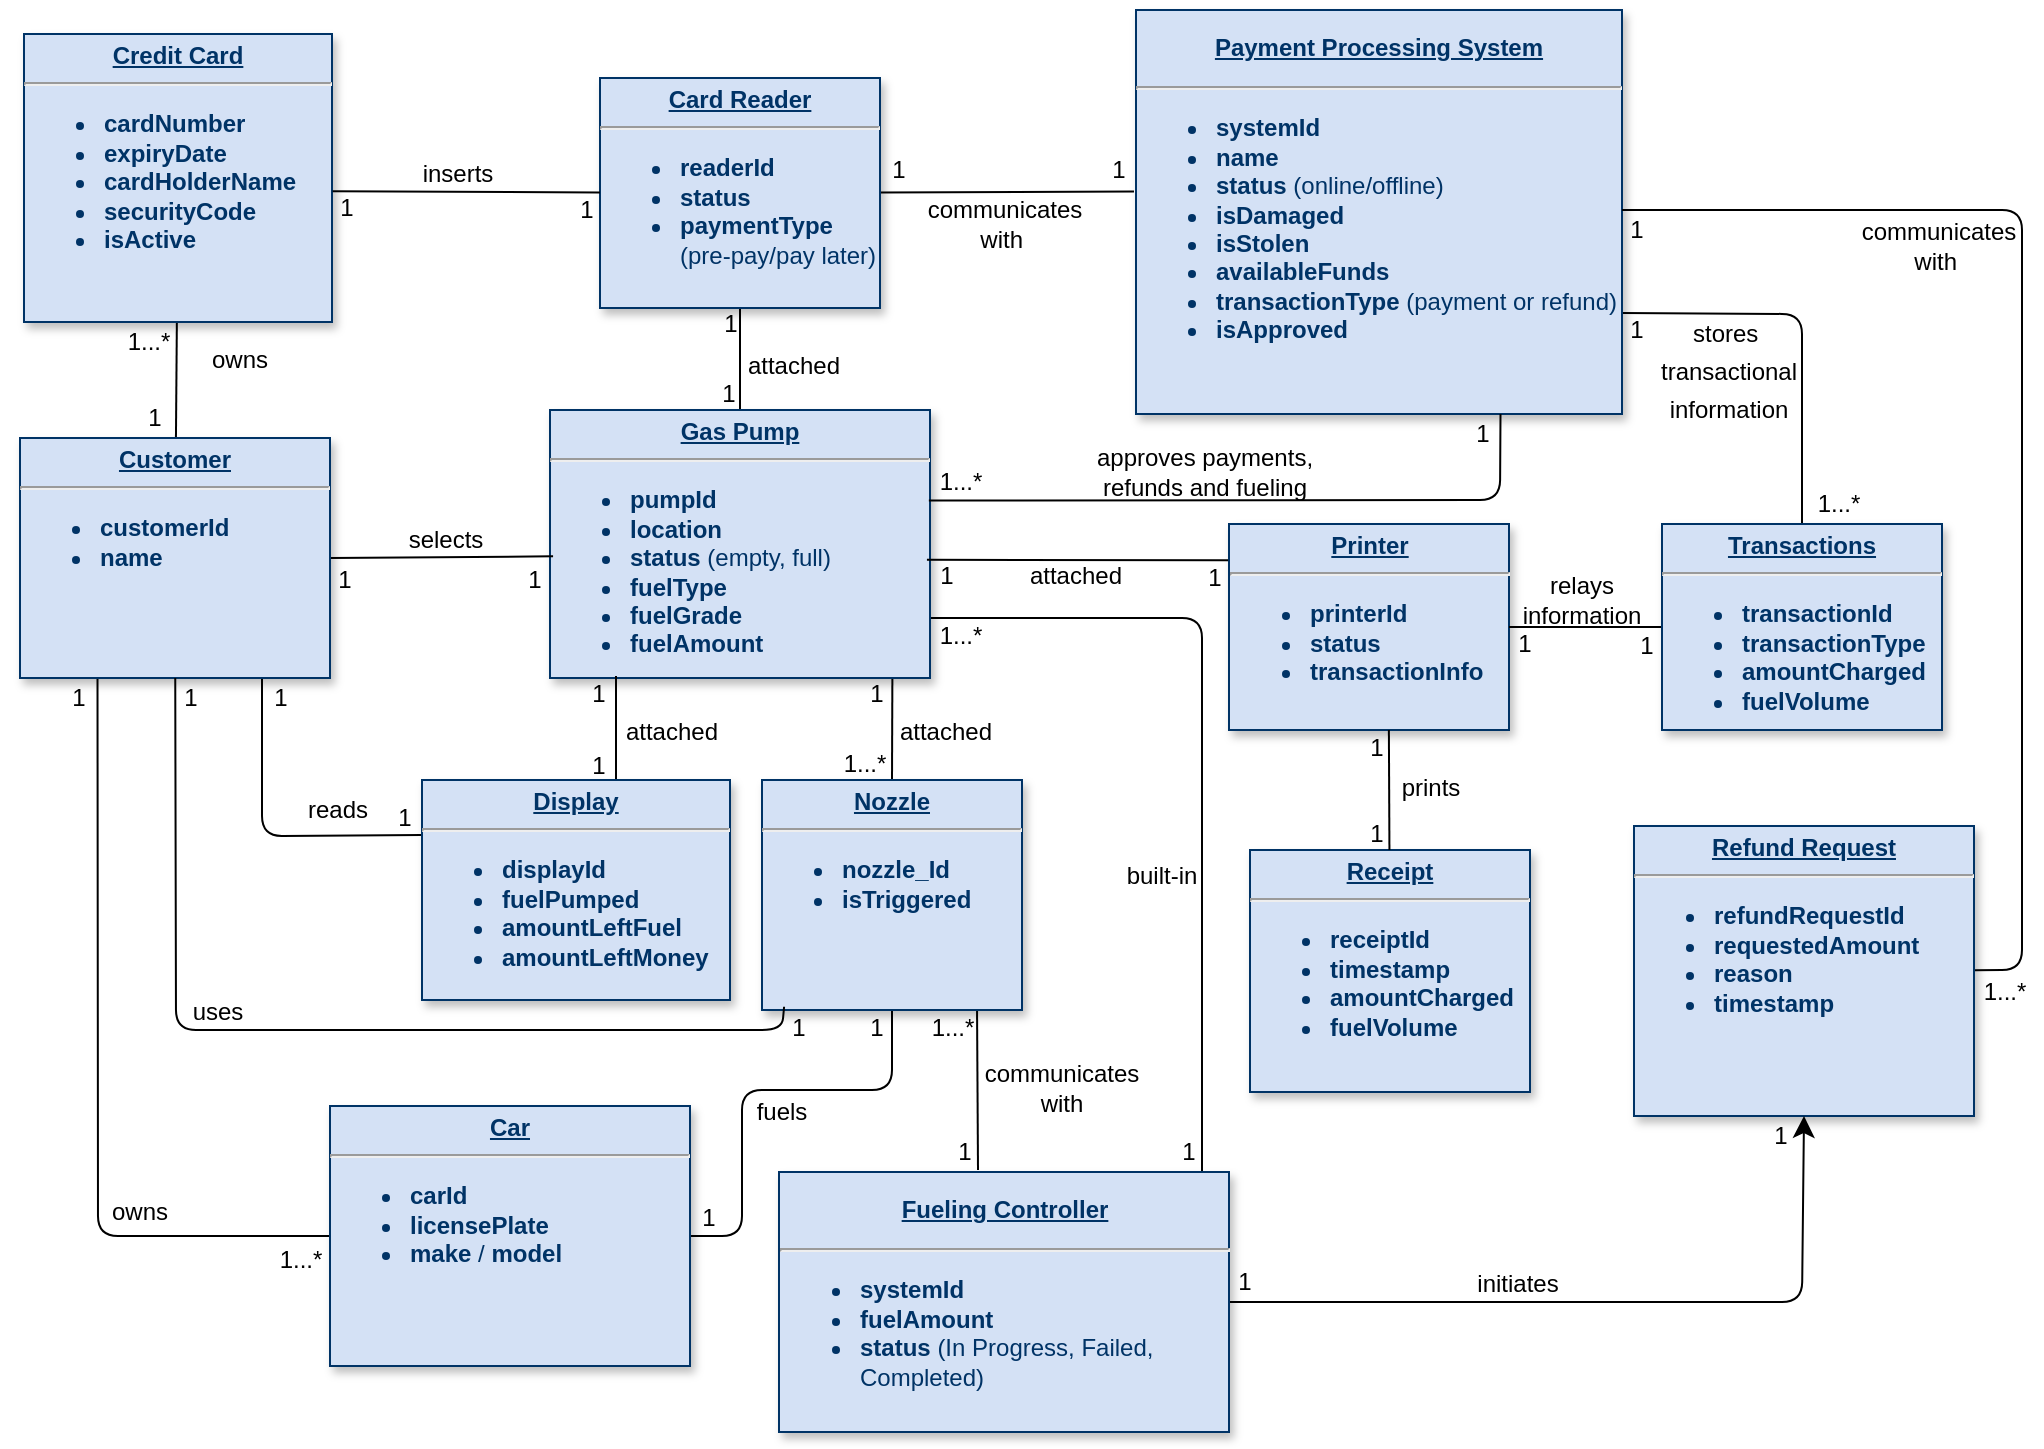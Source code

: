 <mxfile version="26.0.11">
  <diagram name="Page-1" id="efa7a0a1-bf9b-a30e-e6df-94a7791c09e9">
    <mxGraphModel dx="1042" dy="940" grid="1" gridSize="10" guides="1" tooltips="1" connect="1" arrows="1" fold="1" page="1" pageScale="1" pageWidth="826" pageHeight="1169" background="none" math="0" shadow="0">
      <root>
        <mxCell id="0" />
        <mxCell id="1" parent="0" />
        <mxCell id="H8drwvONT6HA2aSeFtqd-174" style="edgeStyle=none;curved=1;rounded=0;orthogonalLoop=1;jettySize=auto;html=1;fontSize=12;startSize=8;endSize=8;endArrow=none;startFill=0;" edge="1" parent="1" source="19">
          <mxGeometry relative="1" as="geometry">
            <mxPoint x="349" y="525" as="sourcePoint" />
            <mxPoint x="379" y="469" as="targetPoint" />
          </mxGeometry>
        </mxCell>
        <mxCell id="H8drwvONT6HA2aSeFtqd-224" style="edgeStyle=none;curved=1;rounded=0;orthogonalLoop=1;jettySize=auto;html=1;entryX=0.5;entryY=0;entryDx=0;entryDy=0;fontSize=12;startSize=8;endSize=8;endArrow=none;startFill=0;exitX=0.901;exitY=0.992;exitDx=0;exitDy=0;exitPerimeter=0;" edge="1" parent="1" source="19" target="H8drwvONT6HA2aSeFtqd-126">
          <mxGeometry relative="1" as="geometry">
            <mxPoint x="455" y="657" as="sourcePoint" />
          </mxGeometry>
        </mxCell>
        <mxCell id="H8drwvONT6HA2aSeFtqd-225" style="edgeStyle=none;curved=0;rounded=1;orthogonalLoop=1;jettySize=auto;html=1;fontSize=12;startSize=8;endSize=8;endArrow=none;startFill=0;entryX=0.94;entryY=0.007;entryDx=0;entryDy=0;entryPerimeter=0;" edge="1" parent="1" target="H8drwvONT6HA2aSeFtqd-220">
          <mxGeometry relative="1" as="geometry">
            <mxPoint x="472" y="624" as="sourcePoint" />
            <mxPoint x="590" y="860" as="targetPoint" />
            <Array as="points">
              <mxPoint x="610" y="624" />
            </Array>
          </mxGeometry>
        </mxCell>
        <mxCell id="19" value="&lt;p style=&quot;margin: 0px; margin-top: 4px; text-align: center; text-decoration: underline;&quot;&gt;&lt;b&gt;Gas Pump&lt;/b&gt;&lt;/p&gt;&lt;hr&gt;&lt;p class=&quot;p1&quot;&gt;&lt;/p&gt;&lt;ul&gt;&lt;li&gt;&lt;span class=&quot;s1&quot;&gt;&lt;b&gt;pumpId&lt;/b&gt;&lt;/span&gt;&amp;nbsp;&lt;/li&gt;&lt;li&gt;&lt;b&gt;location&lt;/b&gt;&lt;span style=&quot;background-color: transparent; color: light-dark(rgb(0, 51, 102), rgb(161, 205, 249));&quot;&gt;&amp;nbsp;&lt;/span&gt;&lt;/li&gt;&lt;li&gt;&lt;span style=&quot;background-color: transparent; color: light-dark(rgb(0, 51, 102), rgb(161, 205, 249));&quot; class=&quot;s1&quot;&gt;&lt;b&gt;status&lt;/b&gt;&lt;/span&gt;&lt;span style=&quot;background-color: transparent; color: light-dark(rgb(0, 51, 102), rgb(161, 205, 249));&quot;&gt;&amp;nbsp;(empty, full)&lt;/span&gt;&lt;/li&gt;&lt;li style=&quot;&quot;&gt;&lt;span style=&quot;background-color: transparent; color: light-dark(rgb(0, 51, 102), rgb(161, 205, 249));&quot;&gt;&lt;b&gt;fuelType&lt;/b&gt;&lt;/span&gt;&lt;/li&gt;&lt;li style=&quot;&quot;&gt;&lt;span style=&quot;background-color: transparent; color: light-dark(rgb(0, 51, 102), rgb(161, 205, 249));&quot;&gt;&lt;b&gt;fuelGrade&lt;/b&gt;&lt;/span&gt;&lt;/li&gt;&lt;li style=&quot;&quot;&gt;&lt;span style=&quot;background-color: transparent; color: light-dark(rgb(0, 51, 102), rgb(161, 205, 249));&quot;&gt;&lt;b&gt;fuelAmount&lt;/b&gt;&lt;/span&gt;&lt;/li&gt;&lt;/ul&gt;&lt;p&gt;&lt;/p&gt;" style="verticalAlign=top;align=left;overflow=fill;fontSize=12;fontFamily=Helvetica;html=1;strokeColor=#003366;shadow=1;fillColor=#D4E1F5;fontColor=#003366" parent="1" vertex="1">
          <mxGeometry x="284" y="520" width="190" height="134" as="geometry" />
        </mxCell>
        <mxCell id="H8drwvONT6HA2aSeFtqd-175" style="edgeStyle=none;curved=1;rounded=0;orthogonalLoop=1;jettySize=auto;html=1;entryX=0;entryY=0.5;entryDx=0;entryDy=0;fontSize=12;startSize=8;endSize=8;endArrow=none;startFill=0;" edge="1" parent="1" source="20">
          <mxGeometry relative="1" as="geometry">
            <mxPoint x="576" y="410.75" as="targetPoint" />
          </mxGeometry>
        </mxCell>
        <mxCell id="20" value="&lt;p style=&quot;margin: 0px; margin-top: 4px; text-align: center; text-decoration: underline;&quot;&gt;&lt;b&gt;Card Reader&lt;/b&gt;&lt;/p&gt;&lt;hr&gt;&lt;p class=&quot;p1&quot;&gt;&lt;/p&gt;&lt;ul&gt;&lt;li&gt;&lt;span class=&quot;s1&quot;&gt;&lt;b&gt;readerId&lt;/b&gt;&lt;/span&gt;&lt;/li&gt;&lt;li&gt;&lt;span style=&quot;background-color: transparent; color: light-dark(rgb(0, 51, 102), rgb(161, 205, 249));&quot; class=&quot;s1&quot;&gt;&lt;b&gt;status&lt;/b&gt;&lt;/span&gt;&lt;span style=&quot;background-color: transparent; color: light-dark(rgb(0, 51, 102), rgb(161, 205, 249));&quot;&gt;&amp;nbsp;&lt;/span&gt;&lt;/li&gt;&lt;li&gt;&lt;span style=&quot;background-color: transparent; color: light-dark(rgb(0, 51, 102), rgb(161, 205, 249));&quot;&gt;&lt;b&gt;paymentType&lt;/b&gt;&lt;br&gt;(pre-pay/pay later)&lt;/span&gt;&lt;/li&gt;&lt;/ul&gt;&lt;p&gt;&lt;/p&gt;" style="verticalAlign=top;align=left;overflow=fill;fontSize=12;fontFamily=Helvetica;html=1;strokeColor=#003366;shadow=1;fillColor=#D4E1F5;fontColor=#003366" parent="1" vertex="1">
          <mxGeometry x="309" y="354" width="140" height="115" as="geometry" />
        </mxCell>
        <mxCell id="H8drwvONT6HA2aSeFtqd-249" style="edgeStyle=none;curved=1;rounded=0;orthogonalLoop=1;jettySize=auto;html=1;fontSize=12;startSize=8;endSize=8;endArrow=none;startFill=0;" edge="1" parent="1" source="21" target="25">
          <mxGeometry relative="1" as="geometry" />
        </mxCell>
        <mxCell id="21" value="&lt;p style=&quot;margin: 0px; margin-top: 4px; text-align: center; text-decoration: underline;&quot;&gt;&lt;strong&gt;Credit Card&lt;/strong&gt;&lt;/p&gt;&lt;hr&gt;&lt;p class=&quot;p1&quot;&gt;&lt;/p&gt;&lt;ul&gt;&lt;li&gt;&lt;b&gt;cardNumber&lt;/b&gt;&lt;/li&gt;&lt;li&gt;&lt;b style=&quot;background-color: transparent; color: light-dark(rgb(0, 51, 102), rgb(161, 205, 249));&quot;&gt;expiryDate&lt;/b&gt;&lt;/li&gt;&lt;li&gt;&lt;b style=&quot;background-color: transparent; color: light-dark(rgb(0, 51, 102), rgb(161, 205, 249));&quot;&gt;cardHolderName&lt;/b&gt;&lt;/li&gt;&lt;li&gt;&lt;b&gt;securityCode&lt;/b&gt;&lt;span style=&quot;background-color: transparent; color: light-dark(rgb(0, 51, 102), rgb(161, 205, 249));&quot;&gt;&amp;nbsp;&lt;/span&gt;&lt;/li&gt;&lt;li&gt;&lt;b style=&quot;background-color: transparent; color: light-dark(rgb(0, 51, 102), rgb(161, 205, 249));&quot;&gt;isActive&lt;/b&gt;&lt;/li&gt;&lt;/ul&gt;&lt;p&gt;&lt;/p&gt;" style="verticalAlign=top;align=left;overflow=fill;fontSize=12;fontFamily=Helvetica;html=1;strokeColor=#003366;shadow=1;fillColor=#D4E1F5;fontColor=#003366" parent="1" vertex="1">
          <mxGeometry x="21" y="332" width="154" height="144" as="geometry" />
        </mxCell>
        <mxCell id="H8drwvONT6HA2aSeFtqd-265" style="edgeStyle=none;curved=0;rounded=1;orthogonalLoop=1;jettySize=auto;html=1;exitX=1;exitY=0.75;exitDx=0;exitDy=0;entryX=0.5;entryY=0;entryDx=0;entryDy=0;fontSize=12;startSize=8;endSize=8;endArrow=none;startFill=0;" edge="1" parent="1" source="24" target="H8drwvONT6HA2aSeFtqd-257">
          <mxGeometry relative="1" as="geometry">
            <Array as="points">
              <mxPoint x="910" y="472" />
            </Array>
          </mxGeometry>
        </mxCell>
        <mxCell id="24" value="&lt;p style=&quot;text-align: center;&quot; class=&quot;p1&quot;&gt;&lt;b&gt;&lt;u&gt;Payment Processing System&lt;/u&gt;&lt;/b&gt;&lt;/p&gt;&lt;hr&gt;&lt;p class=&quot;p1&quot;&gt;&lt;/p&gt;&lt;ul&gt;&lt;li&gt;&lt;span class=&quot;s1&quot;&gt;&lt;b&gt;systemId&lt;/b&gt;&lt;/span&gt;&lt;/li&gt;&lt;li&gt;&lt;b style=&quot;background-color: transparent; color: light-dark(rgb(0, 51, 102), rgb(161, 205, 249));&quot;&gt;name&lt;/b&gt;&lt;/li&gt;&lt;li&gt;&lt;b&gt;status&lt;/b&gt;&lt;span style=&quot;background-color: transparent; color: light-dark(rgb(0, 51, 102), rgb(161, 205, 249));&quot;&gt;&amp;nbsp;(online/offline)&lt;/span&gt;&lt;/li&gt;&lt;li&gt;&lt;b&gt;isDamaged&lt;/b&gt;&lt;/li&gt;&lt;li&gt;&lt;b&gt;isStolen&lt;/b&gt;&lt;/li&gt;&lt;li&gt;&lt;b&gt;availableFunds&lt;/b&gt;&lt;/li&gt;&lt;li&gt;&lt;b&gt;transactionType &lt;/b&gt;(payment or refund)&lt;/li&gt;&lt;li&gt;&lt;b&gt;isApproved&lt;/b&gt;&lt;/li&gt;&lt;/ul&gt;&lt;p&gt;&lt;/p&gt;" style="verticalAlign=top;align=left;overflow=fill;fontSize=12;fontFamily=Helvetica;html=1;strokeColor=#003366;shadow=1;fillColor=#D4E1F5;fontColor=#003366" parent="1" vertex="1">
          <mxGeometry x="577" y="320" width="243" height="202" as="geometry" />
        </mxCell>
        <mxCell id="H8drwvONT6HA2aSeFtqd-135" style="edgeStyle=none;curved=1;rounded=0;orthogonalLoop=1;jettySize=auto;html=1;fontSize=12;startSize=8;endSize=8;endArrow=none;startFill=0;entryX=0.008;entryY=0.546;entryDx=0;entryDy=0;entryPerimeter=0;" edge="1" parent="1" target="19">
          <mxGeometry relative="1" as="geometry">
            <mxPoint x="174" y="594.0" as="sourcePoint" />
            <mxPoint x="280" y="594" as="targetPoint" />
          </mxGeometry>
        </mxCell>
        <mxCell id="H8drwvONT6HA2aSeFtqd-222" style="edgeStyle=none;curved=0;rounded=1;orthogonalLoop=1;jettySize=auto;html=1;entryX=0;entryY=0.25;entryDx=0;entryDy=0;fontSize=12;startSize=8;endSize=8;endArrow=none;startFill=0;" edge="1" parent="1" target="28">
          <mxGeometry relative="1" as="geometry">
            <mxPoint x="140" y="650" as="sourcePoint" />
            <Array as="points">
              <mxPoint x="140" y="733" />
            </Array>
          </mxGeometry>
        </mxCell>
        <mxCell id="H8drwvONT6HA2aSeFtqd-229" style="edgeStyle=none;curved=0;rounded=1;orthogonalLoop=1;jettySize=auto;html=1;exitX=0.25;exitY=1;exitDx=0;exitDy=0;entryX=0;entryY=0.5;entryDx=0;entryDy=0;fontSize=12;startSize=8;endSize=8;endArrow=none;startFill=0;" edge="1" parent="1" source="25" target="H8drwvONT6HA2aSeFtqd-144">
          <mxGeometry relative="1" as="geometry">
            <Array as="points">
              <mxPoint x="58" y="933" />
            </Array>
          </mxGeometry>
        </mxCell>
        <mxCell id="25" value="&lt;p style=&quot;margin: 0px; margin-top: 4px; text-align: center; text-decoration: underline;&quot;&gt;&lt;b&gt;Customer&lt;/b&gt;&lt;/p&gt;&lt;hr&gt;&lt;p class=&quot;p1&quot;&gt;&lt;/p&gt;&lt;ul&gt;&lt;li&gt;&lt;span class=&quot;s1&quot;&gt;&lt;b&gt;customerId&lt;/b&gt;&lt;/span&gt;&amp;nbsp;&lt;/li&gt;&lt;li&gt;&lt;span class=&quot;s1&quot;&gt;&lt;b&gt;name&lt;/b&gt;&lt;/span&gt;&amp;nbsp;&lt;/li&gt;&lt;/ul&gt;&lt;p&gt;&lt;/p&gt;" style="verticalAlign=top;align=left;overflow=fill;fontSize=12;fontFamily=Helvetica;html=1;strokeColor=#003366;shadow=1;fillColor=#D4E1F5;fontColor=#003366" parent="1" vertex="1">
          <mxGeometry x="19" y="534" width="155" height="120" as="geometry" />
        </mxCell>
        <mxCell id="H8drwvONT6HA2aSeFtqd-114" style="edgeStyle=none;curved=1;rounded=0;orthogonalLoop=1;jettySize=auto;html=1;entryX=0;entryY=0.5;entryDx=0;entryDy=0;fontSize=12;startSize=8;endSize=8;" edge="1" parent="1" source="25" target="25">
          <mxGeometry relative="1" as="geometry" />
        </mxCell>
        <mxCell id="H8drwvONT6HA2aSeFtqd-233" style="edgeStyle=none;curved=1;rounded=0;orthogonalLoop=1;jettySize=auto;html=1;fontSize=12;startSize=8;endSize=8;endArrow=none;startFill=0;exitX=0.827;exitY=0.986;exitDx=0;exitDy=0;exitPerimeter=0;" edge="1" parent="1" source="H8drwvONT6HA2aSeFtqd-126">
          <mxGeometry relative="1" as="geometry">
            <mxPoint x="498" y="784" as="sourcePoint" />
            <mxPoint x="498" y="900" as="targetPoint" />
          </mxGeometry>
        </mxCell>
        <mxCell id="H8drwvONT6HA2aSeFtqd-238" style="edgeStyle=none;curved=0;rounded=1;orthogonalLoop=1;jettySize=auto;html=1;entryX=1;entryY=0.5;entryDx=0;entryDy=0;fontSize=12;startSize=8;endSize=8;endArrow=none;startFill=0;" edge="1" parent="1" source="H8drwvONT6HA2aSeFtqd-126" target="H8drwvONT6HA2aSeFtqd-144">
          <mxGeometry relative="1" as="geometry">
            <Array as="points">
              <mxPoint x="455" y="860" />
              <mxPoint x="380" y="860" />
              <mxPoint x="380" y="890" />
              <mxPoint x="380" y="933" />
            </Array>
          </mxGeometry>
        </mxCell>
        <mxCell id="H8drwvONT6HA2aSeFtqd-126" value="&lt;p style=&quot;margin: 0px; margin-top: 4px; text-align: center; text-decoration: underline;&quot;&gt;&lt;b&gt;Nozzle&lt;/b&gt;&lt;/p&gt;&lt;hr&gt;&lt;p class=&quot;p1&quot;&gt;&lt;/p&gt;&lt;ul&gt;&lt;li&gt;&lt;span class=&quot;s1&quot;&gt;&lt;b&gt;nozzle_&lt;/b&gt;&lt;/span&gt;&lt;b&gt;Id&lt;/b&gt;&lt;span style=&quot;background-color: transparent; color: light-dark(rgb(0, 51, 102), rgb(161, 205, 249));&quot;&gt;&amp;nbsp;&lt;/span&gt;&amp;nbsp;&lt;/li&gt;&lt;li&gt;&lt;span style=&quot;background-color: transparent; color: light-dark(rgb(0, 51, 102), rgb(161, 205, 249));&quot; class=&quot;s2&quot;&gt;&lt;b&gt;isTriggered&lt;/b&gt;&amp;nbsp;&lt;/span&gt;&lt;/li&gt;&lt;/ul&gt;&lt;p&gt;&lt;/p&gt;" style="verticalAlign=top;align=left;overflow=fill;fontSize=12;fontFamily=Helvetica;html=1;strokeColor=#003366;shadow=1;fillColor=#D4E1F5;fontColor=#003366" vertex="1" parent="1">
          <mxGeometry x="390" y="705" width="130" height="115" as="geometry" />
        </mxCell>
        <mxCell id="H8drwvONT6HA2aSeFtqd-129" style="edgeStyle=none;curved=1;rounded=0;orthogonalLoop=1;jettySize=auto;html=1;entryX=1;entryY=0.5;entryDx=0;entryDy=0;fontSize=12;startSize=8;endSize=8;" edge="1" parent="1">
          <mxGeometry relative="1" as="geometry">
            <mxPoint x="174" y="594.0" as="sourcePoint" />
            <mxPoint x="174" y="594.0" as="targetPoint" />
          </mxGeometry>
        </mxCell>
        <mxCell id="H8drwvONT6HA2aSeFtqd-144" value="&lt;p style=&quot;margin: 0px; margin-top: 4px; text-align: center; text-decoration: underline;&quot;&gt;&lt;b&gt;Car&lt;/b&gt;&lt;/p&gt;&lt;hr&gt;&lt;p class=&quot;p1&quot;&gt;&lt;/p&gt;&lt;ul&gt;&lt;li&gt;&lt;span class=&quot;s1&quot;&gt;&lt;b&gt;carId&lt;/b&gt;&lt;/span&gt;&amp;nbsp;&lt;/li&gt;&lt;li&gt;&lt;b&gt;licensePlate&lt;/b&gt;&lt;span style=&quot;background-color: transparent; color: light-dark(rgb(0, 51, 102), rgb(161, 205, 249));&quot;&gt;&amp;nbsp;&lt;/span&gt;&lt;/li&gt;&lt;li&gt;&lt;b style=&quot;background-color: transparent; color: light-dark(rgb(0, 51, 102), rgb(161, 205, 249));&quot;&gt;make&lt;/b&gt;&lt;span style=&quot;background-color: transparent; color: light-dark(rgb(0, 51, 102), rgb(161, 205, 249));&quot; class=&quot;s2&quot;&gt; / &lt;/span&gt;&lt;b style=&quot;background-color: transparent; color: light-dark(rgb(0, 51, 102), rgb(161, 205, 249));&quot;&gt;model&lt;/b&gt;&lt;/li&gt;&lt;/ul&gt;&lt;p&gt;&lt;/p&gt;" style="verticalAlign=top;align=left;overflow=fill;fontSize=12;fontFamily=Helvetica;html=1;strokeColor=#003366;shadow=1;fillColor=#D4E1F5;fontColor=#003366" vertex="1" parent="1">
          <mxGeometry x="174" y="868" width="180" height="130" as="geometry" />
        </mxCell>
        <mxCell id="H8drwvONT6HA2aSeFtqd-221" style="edgeStyle=none;curved=1;rounded=0;orthogonalLoop=1;jettySize=auto;html=1;fontSize=12;startSize=8;endSize=8;endArrow=none;startFill=0;" edge="1" parent="1">
          <mxGeometry relative="1" as="geometry">
            <mxPoint x="317" y="708" as="sourcePoint" />
            <mxPoint x="317" y="653" as="targetPoint" />
          </mxGeometry>
        </mxCell>
        <mxCell id="28" value="&lt;p style=&quot;margin: 0px; margin-top: 4px; text-align: center; text-decoration: underline;&quot;&gt;&lt;strong&gt;Display&lt;/strong&gt;&lt;/p&gt;&lt;hr&gt;&lt;p class=&quot;p1&quot;&gt;&lt;/p&gt;&lt;ul&gt;&lt;li&gt;&lt;b&gt;&lt;span class=&quot;s1&quot;&gt;displayId&lt;/span&gt;&amp;nbsp;&lt;/b&gt;&lt;/li&gt;&lt;li&gt;&lt;span style=&quot;background-color: transparent; color: light-dark(rgb(0, 51, 102), rgb(161, 205, 249));&quot;&gt;&lt;b&gt;fuelPumped&lt;/b&gt;&lt;/span&gt;&lt;/li&gt;&lt;li&gt;&lt;span style=&quot;background-color: transparent; color: light-dark(rgb(0, 51, 102), rgb(161, 205, 249));&quot;&gt;&lt;b&gt;amountLeftFuel&lt;/b&gt;&lt;/span&gt;&lt;/li&gt;&lt;li&gt;&lt;span style=&quot;background-color: transparent; color: light-dark(rgb(0, 51, 102), rgb(161, 205, 249));&quot;&gt;&lt;b&gt;amountLeftMoney&lt;/b&gt;&amp;nbsp;&lt;/span&gt;&lt;/li&gt;&lt;/ul&gt;&lt;p&gt;&lt;/p&gt;" style="verticalAlign=top;align=left;overflow=fill;fontSize=12;fontFamily=Helvetica;html=1;strokeColor=#003366;shadow=1;fillColor=#D4E1F5;fontColor=#003366" parent="1" vertex="1">
          <mxGeometry x="220" y="705" width="154" height="110" as="geometry" />
        </mxCell>
        <mxCell id="H8drwvONT6HA2aSeFtqd-151" value="inserts" style="text;html=1;align=center;verticalAlign=middle;whiteSpace=wrap;rounded=0;" vertex="1" parent="1">
          <mxGeometry x="208" y="387" width="60" height="30" as="geometry" />
        </mxCell>
        <mxCell id="H8drwvONT6HA2aSeFtqd-153" value="owns" style="text;html=1;align=center;verticalAlign=middle;whiteSpace=wrap;rounded=0;" vertex="1" parent="1">
          <mxGeometry x="99" y="480" width="60" height="30" as="geometry" />
        </mxCell>
        <mxCell id="H8drwvONT6HA2aSeFtqd-154" value="attached" style="text;html=1;align=center;verticalAlign=middle;whiteSpace=wrap;rounded=0;" vertex="1" parent="1">
          <mxGeometry x="376" y="483" width="60" height="30" as="geometry" />
        </mxCell>
        <mxCell id="H8drwvONT6HA2aSeFtqd-155" value="attached" style="text;html=1;align=center;verticalAlign=middle;whiteSpace=wrap;rounded=0;" vertex="1" parent="1">
          <mxGeometry x="452" y="666" width="60" height="30" as="geometry" />
        </mxCell>
        <mxCell id="H8drwvONT6HA2aSeFtqd-156" value="attached" style="text;html=1;align=center;verticalAlign=middle;whiteSpace=wrap;rounded=0;" vertex="1" parent="1">
          <mxGeometry x="315" y="666" width="60" height="30" as="geometry" />
        </mxCell>
        <mxCell id="H8drwvONT6HA2aSeFtqd-160" value="uses" style="text;html=1;align=center;verticalAlign=middle;whiteSpace=wrap;rounded=0;" vertex="1" parent="1">
          <mxGeometry x="88" y="806" width="60" height="30" as="geometry" />
        </mxCell>
        <mxCell id="H8drwvONT6HA2aSeFtqd-161" value="&lt;p style=&quot;margin: 0px; margin-top: 4px; text-align: center; text-decoration: underline;&quot;&gt;&lt;b&gt;Printer&lt;/b&gt;&lt;/p&gt;&lt;hr&gt;&lt;p class=&quot;p1&quot;&gt;&lt;/p&gt;&lt;ul&gt;&lt;li&gt;&lt;span class=&quot;s1&quot;&gt;&lt;b&gt;printerId&lt;/b&gt;&lt;/span&gt;&lt;/li&gt;&lt;li&gt;&lt;b style=&quot;background-color: transparent; color: light-dark(rgb(0, 51, 102), rgb(161, 205, 249));&quot;&gt;status&lt;/b&gt;&lt;span style=&quot;background-color: transparent; color: light-dark(rgb(0, 51, 102), rgb(161, 205, 249));&quot; class=&quot;s2&quot;&gt;&amp;nbsp;&lt;/span&gt;&lt;/li&gt;&lt;li&gt;&lt;b&gt;transactionInfo&lt;/b&gt;&lt;/li&gt;&lt;/ul&gt;&lt;p&gt;&lt;/p&gt;" style="verticalAlign=top;align=left;overflow=fill;fontSize=12;fontFamily=Helvetica;html=1;strokeColor=#003366;shadow=1;fillColor=#D4E1F5;fontColor=#003366" vertex="1" parent="1">
          <mxGeometry x="623.5" y="577" width="140" height="103" as="geometry" />
        </mxCell>
        <mxCell id="H8drwvONT6HA2aSeFtqd-163" value="&lt;p style=&quot;margin: 0px; margin-top: 4px; text-align: center; text-decoration: underline;&quot;&gt;&lt;b&gt;Receipt&lt;/b&gt;&lt;/p&gt;&lt;hr&gt;&lt;p class=&quot;p1&quot;&gt;&lt;/p&gt;&lt;ul&gt;&lt;li&gt;&lt;span class=&quot;s1&quot;&gt;&lt;b&gt;receiptId&lt;/b&gt;&lt;/span&gt;&amp;nbsp;&lt;/li&gt;&lt;li&gt;&lt;b&gt;timestamp&lt;/b&gt;&lt;span style=&quot;background-color: transparent; color: light-dark(rgb(0, 51, 102), rgb(161, 205, 249));&quot;&gt;&amp;nbsp;&lt;/span&gt;&lt;/li&gt;&lt;li&gt;&lt;b style=&quot;background-color: transparent; color: light-dark(rgb(0, 51, 102), rgb(161, 205, 249));&quot;&gt;amountCharged&lt;/b&gt;&lt;/li&gt;&lt;li&gt;&lt;b&gt;fuelVolume&lt;/b&gt;&lt;span style=&quot;background-color: transparent; color: light-dark(rgb(0, 51, 102), rgb(161, 205, 249));&quot;&gt;&amp;nbsp;&lt;/span&gt;&lt;/li&gt;&lt;/ul&gt;&lt;p&gt;&lt;/p&gt;" style="verticalAlign=top;align=left;overflow=fill;fontSize=12;fontFamily=Helvetica;html=1;strokeColor=#003366;shadow=1;fillColor=#D4E1F5;fontColor=#003366" vertex="1" parent="1">
          <mxGeometry x="634" y="740" width="140" height="121" as="geometry" />
        </mxCell>
        <mxCell id="H8drwvONT6HA2aSeFtqd-166" value="prints" style="text;html=1;align=center;verticalAlign=middle;whiteSpace=wrap;rounded=0;" vertex="1" parent="1">
          <mxGeometry x="695" y="694.5" width="59" height="29.5" as="geometry" />
        </mxCell>
        <mxCell id="H8drwvONT6HA2aSeFtqd-167" value="attached" style="text;html=1;align=center;verticalAlign=middle;whiteSpace=wrap;rounded=0;" vertex="1" parent="1">
          <mxGeometry x="517" y="588" width="60" height="30" as="geometry" />
        </mxCell>
        <mxCell id="H8drwvONT6HA2aSeFtqd-168" value="owns" style="text;html=1;align=center;verticalAlign=middle;whiteSpace=wrap;rounded=0;" vertex="1" parent="1">
          <mxGeometry x="39" y="901" width="80" height="40" as="geometry" />
        </mxCell>
        <mxCell id="H8drwvONT6HA2aSeFtqd-169" value="reads" style="text;html=1;align=center;verticalAlign=middle;whiteSpace=wrap;rounded=0;" vertex="1" parent="1">
          <mxGeometry x="148" y="705" width="60" height="30" as="geometry" />
        </mxCell>
        <mxCell id="H8drwvONT6HA2aSeFtqd-170" value="selects" style="text;html=1;align=center;verticalAlign=middle;whiteSpace=wrap;rounded=0;" vertex="1" parent="1">
          <mxGeometry x="202" y="570" width="60" height="30" as="geometry" />
        </mxCell>
        <mxCell id="H8drwvONT6HA2aSeFtqd-171" value="fuels" style="text;html=1;align=center;verticalAlign=middle;whiteSpace=wrap;rounded=0;" vertex="1" parent="1">
          <mxGeometry x="370" y="856" width="60" height="30" as="geometry" />
        </mxCell>
        <mxCell id="H8drwvONT6HA2aSeFtqd-172" value="approves payments, refunds and fueling" style="text;html=1;align=center;verticalAlign=middle;whiteSpace=wrap;rounded=0;" vertex="1" parent="1">
          <mxGeometry x="546" y="536" width="131" height="30" as="geometry" />
        </mxCell>
        <mxCell id="H8drwvONT6HA2aSeFtqd-176" value="&lt;p class=&quot;p1&quot;&gt;communicates with&lt;span style=&quot;&quot; class=&quot;Apple-converted-space&quot;&gt;&amp;nbsp;&lt;/span&gt;&lt;/p&gt;" style="text;html=1;align=center;verticalAlign=middle;whiteSpace=wrap;rounded=0;" vertex="1" parent="1">
          <mxGeometry x="459.5" y="402" width="103" height="50" as="geometry" />
        </mxCell>
        <mxCell id="H8drwvONT6HA2aSeFtqd-182" value="1...*" style="edgeLabel;html=1;align=center;verticalAlign=middle;resizable=0;points=[];fontSize=12;labelBackgroundColor=none;" vertex="1" connectable="0" parent="1">
          <mxGeometry x="91.999" y="568.003" as="geometry">
            <mxPoint x="-9" y="-82" as="offset" />
          </mxGeometry>
        </mxCell>
        <mxCell id="H8drwvONT6HA2aSeFtqd-184" value="1" style="edgeLabel;html=1;align=center;verticalAlign=middle;resizable=0;points=[];fontSize=12;labelBackgroundColor=none;" vertex="1" connectable="0" parent="1">
          <mxGeometry x="190.999" y="501.003" as="geometry">
            <mxPoint x="-9" y="-82" as="offset" />
          </mxGeometry>
        </mxCell>
        <mxCell id="H8drwvONT6HA2aSeFtqd-185" value="1" style="edgeLabel;html=1;align=center;verticalAlign=middle;resizable=0;points=[];fontSize=12;labelBackgroundColor=none;" vertex="1" connectable="0" parent="1">
          <mxGeometry x="310.999" y="502.003" as="geometry">
            <mxPoint x="-9" y="-82" as="offset" />
          </mxGeometry>
        </mxCell>
        <mxCell id="H8drwvONT6HA2aSeFtqd-186" value="1" style="edgeLabel;html=1;align=center;verticalAlign=middle;resizable=0;points=[];fontSize=12;labelBackgroundColor=none;" vertex="1" connectable="0" parent="1">
          <mxGeometry x="189.999" y="687.003" as="geometry">
            <mxPoint x="-9" y="-82" as="offset" />
          </mxGeometry>
        </mxCell>
        <mxCell id="H8drwvONT6HA2aSeFtqd-187" value="1" style="edgeLabel;html=1;align=center;verticalAlign=middle;resizable=0;points=[];fontSize=12;labelBackgroundColor=none;" vertex="1" connectable="0" parent="1">
          <mxGeometry x="284.999" y="687.003" as="geometry">
            <mxPoint x="-9" y="-82" as="offset" />
          </mxGeometry>
        </mxCell>
        <mxCell id="H8drwvONT6HA2aSeFtqd-188" value="1" style="edgeLabel;html=1;align=center;verticalAlign=middle;resizable=0;points=[];fontSize=12;labelBackgroundColor=none;" vertex="1" connectable="0" parent="1">
          <mxGeometry x="112.999" y="746.003" as="geometry">
            <mxPoint x="-9" y="-82" as="offset" />
          </mxGeometry>
        </mxCell>
        <mxCell id="H8drwvONT6HA2aSeFtqd-189" value="1" style="edgeLabel;html=1;align=center;verticalAlign=middle;resizable=0;points=[];fontSize=12;labelBackgroundColor=none;" vertex="1" connectable="0" parent="1">
          <mxGeometry x="416.999" y="911.003" as="geometry">
            <mxPoint x="-9" y="-82" as="offset" />
          </mxGeometry>
        </mxCell>
        <mxCell id="H8drwvONT6HA2aSeFtqd-190" value="1" style="edgeLabel;html=1;align=center;verticalAlign=middle;resizable=0;points=[];fontSize=12;labelBackgroundColor=none;" vertex="1" connectable="0" parent="1">
          <mxGeometry x="56.999" y="746.003" as="geometry">
            <mxPoint x="-9" y="-82" as="offset" />
          </mxGeometry>
        </mxCell>
        <mxCell id="H8drwvONT6HA2aSeFtqd-192" value="1...*" style="edgeLabel;html=1;align=center;verticalAlign=middle;resizable=0;points=[];fontSize=12;labelBackgroundColor=none;" vertex="1" connectable="0" parent="1">
          <mxGeometry x="167.999" y="1027.003" as="geometry">
            <mxPoint x="-9" y="-82" as="offset" />
          </mxGeometry>
        </mxCell>
        <mxCell id="H8drwvONT6HA2aSeFtqd-193" value="1" style="edgeLabel;html=1;align=center;verticalAlign=middle;resizable=0;points=[];fontSize=12;labelBackgroundColor=none;" vertex="1" connectable="0" parent="1">
          <mxGeometry x="157.999" y="746.003" as="geometry">
            <mxPoint x="-9" y="-82" as="offset" />
          </mxGeometry>
        </mxCell>
        <mxCell id="H8drwvONT6HA2aSeFtqd-194" value="1" style="edgeLabel;html=1;align=center;verticalAlign=middle;resizable=0;points=[];fontSize=12;labelBackgroundColor=none;" vertex="1" connectable="0" parent="1">
          <mxGeometry x="219.999" y="806.003" as="geometry">
            <mxPoint x="-9" y="-82" as="offset" />
          </mxGeometry>
        </mxCell>
        <mxCell id="H8drwvONT6HA2aSeFtqd-195" value="1" style="edgeLabel;html=1;align=center;verticalAlign=middle;resizable=0;points=[];fontSize=12;labelBackgroundColor=none;" vertex="1" connectable="0" parent="1">
          <mxGeometry x="316.999" y="744.003" as="geometry">
            <mxPoint x="-9" y="-82" as="offset" />
          </mxGeometry>
        </mxCell>
        <mxCell id="H8drwvONT6HA2aSeFtqd-196" value="1" style="edgeLabel;html=1;align=center;verticalAlign=middle;resizable=0;points=[];fontSize=12;labelBackgroundColor=none;" vertex="1" connectable="0" parent="1">
          <mxGeometry x="316.999" y="780.003" as="geometry">
            <mxPoint x="-9" y="-82" as="offset" />
          </mxGeometry>
        </mxCell>
        <mxCell id="H8drwvONT6HA2aSeFtqd-197" value="1" style="edgeLabel;html=1;align=center;verticalAlign=middle;resizable=0;points=[];fontSize=12;labelBackgroundColor=none;" vertex="1" connectable="0" parent="1">
          <mxGeometry x="382.999" y="559.003" as="geometry">
            <mxPoint x="-9" y="-82" as="offset" />
          </mxGeometry>
        </mxCell>
        <mxCell id="H8drwvONT6HA2aSeFtqd-198" value="1" style="edgeLabel;html=1;align=center;verticalAlign=middle;resizable=0;points=[];fontSize=12;labelBackgroundColor=none;" vertex="1" connectable="0" parent="1">
          <mxGeometry x="381.999" y="594.003" as="geometry">
            <mxPoint x="-9" y="-82" as="offset" />
          </mxGeometry>
        </mxCell>
        <mxCell id="H8drwvONT6HA2aSeFtqd-199" value="1" style="edgeLabel;html=1;align=center;verticalAlign=middle;resizable=0;points=[];fontSize=12;labelBackgroundColor=none;" vertex="1" connectable="0" parent="1">
          <mxGeometry x="455.999" y="744.003" as="geometry">
            <mxPoint x="-9" y="-82" as="offset" />
          </mxGeometry>
        </mxCell>
        <mxCell id="H8drwvONT6HA2aSeFtqd-200" value="1...*" style="edgeLabel;html=1;align=center;verticalAlign=middle;resizable=0;points=[];fontSize=12;labelBackgroundColor=none;" vertex="1" connectable="0" parent="1">
          <mxGeometry x="449.999" y="779.003" as="geometry">
            <mxPoint x="-9" y="-82" as="offset" />
          </mxGeometry>
        </mxCell>
        <mxCell id="H8drwvONT6HA2aSeFtqd-201" value="1" style="edgeLabel;html=1;align=center;verticalAlign=middle;resizable=0;points=[];fontSize=12;labelBackgroundColor=none;" vertex="1" connectable="0" parent="1">
          <mxGeometry x="490.999" y="685.003" as="geometry">
            <mxPoint x="-9" y="-82" as="offset" />
          </mxGeometry>
        </mxCell>
        <mxCell id="H8drwvONT6HA2aSeFtqd-202" value="1" style="edgeLabel;html=1;align=center;verticalAlign=middle;resizable=0;points=[];fontSize=12;labelBackgroundColor=none;" vertex="1" connectable="0" parent="1">
          <mxGeometry x="624.999" y="686.003" as="geometry">
            <mxPoint x="-9" y="-82" as="offset" />
          </mxGeometry>
        </mxCell>
        <mxCell id="H8drwvONT6HA2aSeFtqd-203" value="1" style="edgeLabel;html=1;align=center;verticalAlign=middle;resizable=0;points=[];fontSize=12;labelBackgroundColor=none;" vertex="1" connectable="0" parent="1">
          <mxGeometry x="466.999" y="482.003" as="geometry">
            <mxPoint x="-9" y="-82" as="offset" />
          </mxGeometry>
        </mxCell>
        <mxCell id="H8drwvONT6HA2aSeFtqd-204" value="1" style="edgeLabel;html=1;align=center;verticalAlign=middle;resizable=0;points=[];fontSize=12;labelBackgroundColor=none;" vertex="1" connectable="0" parent="1">
          <mxGeometry x="576.999" y="482.003" as="geometry">
            <mxPoint x="-9" y="-82" as="offset" />
          </mxGeometry>
        </mxCell>
        <mxCell id="H8drwvONT6HA2aSeFtqd-205" value="1" style="edgeLabel;html=1;align=center;verticalAlign=middle;resizable=0;points=[];fontSize=12;labelBackgroundColor=none;" vertex="1" connectable="0" parent="1">
          <mxGeometry x="497.999" y="995.003" as="geometry">
            <mxPoint x="-9" y="-82" as="offset" />
          </mxGeometry>
        </mxCell>
        <mxCell id="H8drwvONT6HA2aSeFtqd-206" value="1" style="edgeLabel;html=1;align=center;verticalAlign=middle;resizable=0;points=[];fontSize=12;labelBackgroundColor=none;" vertex="1" connectable="0" parent="1">
          <mxGeometry x="371.999" y="1006.003" as="geometry">
            <mxPoint x="-9" y="-82" as="offset" />
          </mxGeometry>
        </mxCell>
        <mxCell id="H8drwvONT6HA2aSeFtqd-207" value="1" style="edgeLabel;html=1;align=center;verticalAlign=middle;resizable=0;points=[];fontSize=12;labelBackgroundColor=none;" vertex="1" connectable="0" parent="1">
          <mxGeometry x="705.999" y="770.503" as="geometry">
            <mxPoint x="-9" y="-82" as="offset" />
          </mxGeometry>
        </mxCell>
        <mxCell id="H8drwvONT6HA2aSeFtqd-208" value="1" style="edgeLabel;html=1;align=center;verticalAlign=middle;resizable=0;points=[];fontSize=12;labelBackgroundColor=none;" vertex="1" connectable="0" parent="1">
          <mxGeometry x="705.999" y="814.003" as="geometry">
            <mxPoint x="-9" y="-82" as="offset" />
          </mxGeometry>
        </mxCell>
        <mxCell id="H8drwvONT6HA2aSeFtqd-210" value="1" style="edgeLabel;html=1;align=center;verticalAlign=middle;resizable=0;points=[];fontSize=12;labelBackgroundColor=none;" vertex="1" connectable="0" parent="1">
          <mxGeometry x="758.999" y="614.003" as="geometry">
            <mxPoint x="-9" y="-82" as="offset" />
          </mxGeometry>
        </mxCell>
        <mxCell id="H8drwvONT6HA2aSeFtqd-211" value="1...*" style="edgeLabel;html=1;align=center;verticalAlign=middle;resizable=0;points=[];fontSize=12;labelBackgroundColor=none;" vertex="1" connectable="0" parent="1">
          <mxGeometry x="497.999" y="638.003" as="geometry">
            <mxPoint x="-9" y="-82" as="offset" />
          </mxGeometry>
        </mxCell>
        <mxCell id="H8drwvONT6HA2aSeFtqd-262" style="edgeStyle=none;curved=0;rounded=1;orthogonalLoop=1;jettySize=auto;html=1;fontSize=12;startSize=8;endSize=8;endArrow=none;startFill=0;" edge="1" parent="1" source="H8drwvONT6HA2aSeFtqd-212">
          <mxGeometry relative="1" as="geometry">
            <mxPoint x="820" y="420" as="targetPoint" />
            <Array as="points">
              <mxPoint x="1020" y="800" />
              <mxPoint x="1020" y="420" />
            </Array>
          </mxGeometry>
        </mxCell>
        <mxCell id="H8drwvONT6HA2aSeFtqd-212" value="&lt;p style=&quot;margin: 0px; margin-top: 4px; text-align: center; text-decoration: underline;&quot;&gt;&lt;b&gt;Refund Request&lt;/b&gt;&lt;/p&gt;&lt;hr&gt;&lt;p class=&quot;p1&quot;&gt;&lt;/p&gt;&lt;ul&gt;&lt;li&gt;&lt;span class=&quot;s1&quot;&gt;&lt;b&gt;refundRequestId&lt;/b&gt;&lt;/span&gt;&lt;/li&gt;&lt;li&gt;&lt;b style=&quot;background-color: transparent; color: light-dark(rgb(0, 51, 102), rgb(161, 205, 249));&quot;&gt;requestedAmount&lt;/b&gt;&lt;/li&gt;&lt;li&gt;&lt;b&gt;reason&lt;/b&gt;&lt;span style=&quot;background-color: transparent; color: light-dark(rgb(0, 51, 102), rgb(161, 205, 249));&quot;&gt;&amp;nbsp;&lt;/span&gt;&lt;/li&gt;&lt;li&gt;&lt;b&gt;timestamp&lt;/b&gt;&lt;/li&gt;&lt;/ul&gt;&lt;p&gt;&lt;/p&gt;" style="verticalAlign=top;align=left;overflow=fill;fontSize=12;fontFamily=Helvetica;html=1;strokeColor=#003366;shadow=1;fillColor=#D4E1F5;fontColor=#003366" vertex="1" parent="1">
          <mxGeometry x="826" y="728" width="170" height="145" as="geometry" />
        </mxCell>
        <mxCell id="H8drwvONT6HA2aSeFtqd-216" value="1" style="edgeLabel;html=1;align=center;verticalAlign=middle;resizable=0;points=[];fontSize=12;labelBackgroundColor=none;" vertex="1" connectable="0" parent="1">
          <mxGeometry x="611.999" y="973.003" as="geometry">
            <mxPoint x="-9" y="-82" as="offset" />
          </mxGeometry>
        </mxCell>
        <mxCell id="H8drwvONT6HA2aSeFtqd-217" value="1" style="edgeLabel;html=1;align=center;verticalAlign=middle;resizable=0;points=[];fontSize=12;labelBackgroundColor=none;" vertex="1" connectable="0" parent="1">
          <mxGeometry x="455.999" y="911.003" as="geometry">
            <mxPoint x="-9" y="-82" as="offset" />
          </mxGeometry>
        </mxCell>
        <mxCell id="H8drwvONT6HA2aSeFtqd-219" style="edgeStyle=none;curved=0;rounded=1;orthogonalLoop=1;jettySize=auto;html=1;fontSize=12;startSize=8;endSize=8;endArrow=none;startFill=0;entryX=0.085;entryY=0.986;entryDx=0;entryDy=0;entryPerimeter=0;" edge="1" parent="1" source="25" target="H8drwvONT6HA2aSeFtqd-126">
          <mxGeometry relative="1" as="geometry">
            <mxPoint x="399" y="820" as="targetPoint" />
            <Array as="points">
              <mxPoint x="97" y="830" />
              <mxPoint x="400" y="830" />
            </Array>
          </mxGeometry>
        </mxCell>
        <mxCell id="H8drwvONT6HA2aSeFtqd-263" style="edgeStyle=none;curved=0;rounded=1;orthogonalLoop=1;jettySize=auto;html=1;entryX=0.5;entryY=1;entryDx=0;entryDy=0;fontSize=12;startSize=8;endSize=8;" edge="1" parent="1" source="H8drwvONT6HA2aSeFtqd-220" target="H8drwvONT6HA2aSeFtqd-212">
          <mxGeometry relative="1" as="geometry">
            <Array as="points">
              <mxPoint x="910" y="966" />
            </Array>
          </mxGeometry>
        </mxCell>
        <mxCell id="H8drwvONT6HA2aSeFtqd-220" value="&lt;p style=&quot;text-align: center;&quot; class=&quot;p1&quot;&gt;&lt;b&gt;&lt;u&gt;Fueling Controller&lt;/u&gt;&lt;/b&gt;&lt;/p&gt;&lt;hr&gt;&lt;p class=&quot;p1&quot;&gt;&lt;/p&gt;&lt;ul&gt;&lt;li&gt;&lt;span class=&quot;s1&quot;&gt;&lt;b&gt;systemId&lt;/b&gt;&lt;/span&gt;&lt;/li&gt;&lt;li&gt;&lt;b&gt;fuelAmount&lt;/b&gt;&lt;/li&gt;&lt;li&gt;&lt;b&gt;status&lt;/b&gt;&lt;span style=&quot;background-color: transparent; color: light-dark(rgb(0, 51, 102), rgb(161, 205, 249));&quot;&gt;&lt;b&gt;&amp;nbsp;&lt;/b&gt;(In Progress, Failed,&amp;nbsp;&lt;br&gt;&lt;/span&gt;&lt;span style=&quot;background-color: transparent; color: light-dark(rgb(0, 51, 102), rgb(161, 205, 249));&quot;&gt;&lt;span style=&quot;background-color: transparent; color: light-dark(rgb(0, 51, 102), rgb(161, 205, 249));&quot;&gt;Completed)&lt;/span&gt;&lt;/span&gt;&lt;/li&gt;&lt;/ul&gt;&lt;p&gt;&lt;/p&gt;" style="verticalAlign=top;align=left;overflow=fill;fontSize=12;fontFamily=Helvetica;html=1;strokeColor=#003366;shadow=1;fillColor=#D4E1F5;fontColor=#003366" vertex="1" parent="1">
          <mxGeometry x="398.5" y="901" width="225" height="130" as="geometry" />
        </mxCell>
        <mxCell id="H8drwvONT6HA2aSeFtqd-226" value="built-in" style="text;html=1;align=center;verticalAlign=middle;whiteSpace=wrap;rounded=0;" vertex="1" parent="1">
          <mxGeometry x="560" y="738" width="60" height="30" as="geometry" />
        </mxCell>
        <mxCell id="H8drwvONT6HA2aSeFtqd-227" value="1...*" style="edgeLabel;html=1;align=center;verticalAlign=middle;resizable=0;points=[];fontSize=12;labelBackgroundColor=none;" vertex="1" connectable="0" parent="1">
          <mxGeometry x="497.999" y="715.003" as="geometry">
            <mxPoint x="-9" y="-82" as="offset" />
          </mxGeometry>
        </mxCell>
        <mxCell id="H8drwvONT6HA2aSeFtqd-228" value="1...*" style="edgeLabel;html=1;align=center;verticalAlign=middle;resizable=0;points=[];fontSize=12;labelBackgroundColor=none;" vertex="1" connectable="0" parent="1">
          <mxGeometry x="493.999" y="911.003" as="geometry">
            <mxPoint x="-9" y="-82" as="offset" />
          </mxGeometry>
        </mxCell>
        <mxCell id="H8drwvONT6HA2aSeFtqd-237" value="communicates with" style="text;html=1;align=center;verticalAlign=middle;whiteSpace=wrap;rounded=0;" vertex="1" parent="1">
          <mxGeometry x="510" y="844" width="60" height="30" as="geometry" />
        </mxCell>
        <mxCell id="H8drwvONT6HA2aSeFtqd-240" value="1" style="edgeLabel;html=1;align=center;verticalAlign=middle;resizable=0;points=[];fontSize=12;labelBackgroundColor=none;" vertex="1" connectable="0" parent="1">
          <mxGeometry x="499.999" y="973.003" as="geometry">
            <mxPoint x="-9" y="-82" as="offset" />
          </mxGeometry>
        </mxCell>
        <mxCell id="H8drwvONT6HA2aSeFtqd-242" value="1" style="edgeLabel;html=1;align=center;verticalAlign=middle;resizable=0;points=[];fontSize=12;labelBackgroundColor=none;" vertex="1" connectable="0" parent="1">
          <mxGeometry x="639.999" y="1038.003" as="geometry">
            <mxPoint x="-9" y="-82" as="offset" />
          </mxGeometry>
        </mxCell>
        <mxCell id="H8drwvONT6HA2aSeFtqd-243" value="1" style="edgeLabel;html=1;align=center;verticalAlign=middle;resizable=0;points=[];fontSize=12;labelBackgroundColor=none;" vertex="1" connectable="0" parent="1">
          <mxGeometry x="907.999" y="965.003" as="geometry">
            <mxPoint x="-9" y="-82" as="offset" />
          </mxGeometry>
        </mxCell>
        <mxCell id="H8drwvONT6HA2aSeFtqd-244" value="initiates" style="text;html=1;align=center;verticalAlign=middle;whiteSpace=wrap;rounded=0;" vertex="1" parent="1">
          <mxGeometry x="738" y="942" width="60" height="30" as="geometry" />
        </mxCell>
        <mxCell id="H8drwvONT6HA2aSeFtqd-245" value="&lt;p class=&quot;p1&quot;&gt;communicates with&lt;span style=&quot;&quot; class=&quot;Apple-converted-space&quot;&gt;&amp;nbsp;&lt;/span&gt;&lt;/p&gt;" style="text;html=1;align=center;verticalAlign=middle;whiteSpace=wrap;rounded=0;" vertex="1" parent="1">
          <mxGeometry x="927" y="413" width="103" height="50" as="geometry" />
        </mxCell>
        <mxCell id="H8drwvONT6HA2aSeFtqd-246" value="1...*" style="edgeLabel;html=1;align=center;verticalAlign=middle;resizable=0;points=[];fontSize=12;labelBackgroundColor=none;" vertex="1" connectable="0" parent="1">
          <mxGeometry x="1019.999" y="893.003" as="geometry">
            <mxPoint x="-9" y="-82" as="offset" />
          </mxGeometry>
        </mxCell>
        <mxCell id="H8drwvONT6HA2aSeFtqd-247" value="1" style="edgeLabel;html=1;align=center;verticalAlign=middle;resizable=0;points=[];fontSize=12;labelBackgroundColor=none;" vertex="1" connectable="0" parent="1">
          <mxGeometry x="835.999" y="512.003" as="geometry">
            <mxPoint x="-9" y="-82" as="offset" />
          </mxGeometry>
        </mxCell>
        <mxCell id="H8drwvONT6HA2aSeFtqd-248" value="1" style="edgeLabel;html=1;align=center;verticalAlign=middle;resizable=0;points=[];fontSize=12;labelBackgroundColor=none;" vertex="1" connectable="0" parent="1">
          <mxGeometry x="94.999" y="606.003" as="geometry">
            <mxPoint x="-9" y="-82" as="offset" />
          </mxGeometry>
        </mxCell>
        <mxCell id="H8drwvONT6HA2aSeFtqd-252" style="edgeStyle=none;curved=1;rounded=0;orthogonalLoop=1;jettySize=auto;html=1;entryX=1.002;entryY=0.546;entryDx=0;entryDy=0;entryPerimeter=0;fontSize=12;startSize=8;endSize=8;endArrow=none;startFill=0;" edge="1" parent="1" source="20" target="21">
          <mxGeometry relative="1" as="geometry" />
        </mxCell>
        <mxCell id="H8drwvONT6HA2aSeFtqd-254" style="edgeStyle=none;curved=0;rounded=1;orthogonalLoop=1;jettySize=auto;html=1;exitX=0.75;exitY=1;exitDx=0;exitDy=0;entryX=0.997;entryY=0.338;entryDx=0;entryDy=0;entryPerimeter=0;fontSize=12;startSize=8;endSize=8;endArrow=none;startFill=0;" edge="1" parent="1" source="24" target="19">
          <mxGeometry relative="1" as="geometry">
            <Array as="points">
              <mxPoint x="759" y="565" />
            </Array>
          </mxGeometry>
        </mxCell>
        <mxCell id="H8drwvONT6HA2aSeFtqd-255" style="edgeStyle=none;curved=1;rounded=0;orthogonalLoop=1;jettySize=auto;html=1;exitX=-0.003;exitY=0.176;exitDx=0;exitDy=0;entryX=0.992;entryY=0.559;entryDx=0;entryDy=0;entryPerimeter=0;fontSize=12;startSize=8;endSize=8;endArrow=none;startFill=0;exitPerimeter=0;" edge="1" parent="1" source="H8drwvONT6HA2aSeFtqd-161" target="19">
          <mxGeometry relative="1" as="geometry" />
        </mxCell>
        <mxCell id="H8drwvONT6HA2aSeFtqd-270" style="edgeStyle=none;curved=0;rounded=1;orthogonalLoop=1;jettySize=auto;html=1;entryX=1;entryY=0.5;entryDx=0;entryDy=0;fontSize=12;startSize=8;endSize=8;endArrow=none;startFill=0;" edge="1" parent="1" source="H8drwvONT6HA2aSeFtqd-257" target="H8drwvONT6HA2aSeFtqd-161">
          <mxGeometry relative="1" as="geometry" />
        </mxCell>
        <mxCell id="H8drwvONT6HA2aSeFtqd-257" value="&lt;p style=&quot;margin: 0px; margin-top: 4px; text-align: center; text-decoration: underline;&quot;&gt;&lt;b&gt;Transactions&lt;/b&gt;&lt;/p&gt;&lt;hr&gt;&lt;p class=&quot;p1&quot;&gt;&lt;/p&gt;&lt;ul&gt;&lt;li&gt;&lt;span class=&quot;s1&quot;&gt;&lt;b&gt;transactionId&lt;/b&gt;&lt;/span&gt;&lt;/li&gt;&lt;li&gt;&lt;b&gt;transactionType&lt;/b&gt;&lt;/li&gt;&lt;li&gt;&lt;b style=&quot;background-color: transparent; color: light-dark(rgb(0, 51, 102), rgb(161, 205, 249));&quot;&gt;amountCharged&lt;/b&gt;&lt;/li&gt;&lt;li&gt;&lt;b&gt;fuelVolume&lt;/b&gt;&lt;/li&gt;&lt;/ul&gt;&lt;p&gt;&lt;/p&gt;" style="verticalAlign=top;align=left;overflow=fill;fontSize=12;fontFamily=Helvetica;html=1;strokeColor=#003366;shadow=1;fillColor=#D4E1F5;fontColor=#003366" vertex="1" parent="1">
          <mxGeometry x="840" y="577" width="140" height="103" as="geometry" />
        </mxCell>
        <mxCell id="H8drwvONT6HA2aSeFtqd-259" style="edgeStyle=none;curved=1;rounded=0;orthogonalLoop=1;jettySize=auto;html=1;entryX=0.571;entryY=1;entryDx=0;entryDy=0;entryPerimeter=0;fontSize=12;startSize=8;endSize=8;endArrow=none;startFill=0;" edge="1" parent="1" source="H8drwvONT6HA2aSeFtqd-163" target="H8drwvONT6HA2aSeFtqd-161">
          <mxGeometry relative="1" as="geometry" />
        </mxCell>
        <mxCell id="H8drwvONT6HA2aSeFtqd-271" value="1" style="edgeLabel;html=1;align=center;verticalAlign=middle;resizable=0;points=[];fontSize=12;labelBackgroundColor=none;" vertex="1" connectable="0" parent="1">
          <mxGeometry x="779.999" y="719.003" as="geometry">
            <mxPoint x="-9" y="-82" as="offset" />
          </mxGeometry>
        </mxCell>
        <mxCell id="H8drwvONT6HA2aSeFtqd-272" value="1" style="edgeLabel;html=1;align=center;verticalAlign=middle;resizable=0;points=[];fontSize=12;labelBackgroundColor=none;" vertex="1" connectable="0" parent="1">
          <mxGeometry x="840.999" y="720.003" as="geometry">
            <mxPoint x="-9" y="-82" as="offset" />
          </mxGeometry>
        </mxCell>
        <mxCell id="H8drwvONT6HA2aSeFtqd-273" value="1" style="edgeLabel;html=1;align=center;verticalAlign=middle;resizable=0;points=[];fontSize=12;labelBackgroundColor=none;" vertex="1" connectable="0" parent="1">
          <mxGeometry x="835.999" y="562.003" as="geometry">
            <mxPoint x="-9" y="-82" as="offset" />
          </mxGeometry>
        </mxCell>
        <mxCell id="H8drwvONT6HA2aSeFtqd-274" value="1...*" style="edgeLabel;html=1;align=center;verticalAlign=middle;resizable=0;points=[];fontSize=12;labelBackgroundColor=none;" vertex="1" connectable="0" parent="1">
          <mxGeometry x="936.999" y="649.003" as="geometry">
            <mxPoint x="-9" y="-82" as="offset" />
          </mxGeometry>
        </mxCell>
        <mxCell id="H8drwvONT6HA2aSeFtqd-275" value="relays information" style="text;html=1;align=center;verticalAlign=middle;whiteSpace=wrap;rounded=0;" vertex="1" parent="1">
          <mxGeometry x="770" y="600" width="60" height="30" as="geometry" />
        </mxCell>
        <mxCell id="H8drwvONT6HA2aSeFtqd-276" value="&lt;font style=&quot;font-size: 12px;&quot;&gt;stores&amp;nbsp;&lt;/font&gt;&lt;div&gt;&lt;font style=&quot;font-size: 12px;&quot;&gt;transactional&lt;br&gt;&lt;/font&gt;&lt;span style=&quot;font-size: 12px; background-color: transparent; color: light-dark(rgb(0, 0, 0), rgb(255, 255, 255));&quot;&gt;information&lt;/span&gt;&lt;/div&gt;" style="text;html=1;align=center;verticalAlign=middle;resizable=0;points=[];autosize=1;strokeColor=none;fillColor=none;fontSize=16;" vertex="1" parent="1">
          <mxGeometry x="828" y="464" width="90" height="70" as="geometry" />
        </mxCell>
      </root>
    </mxGraphModel>
  </diagram>
</mxfile>
